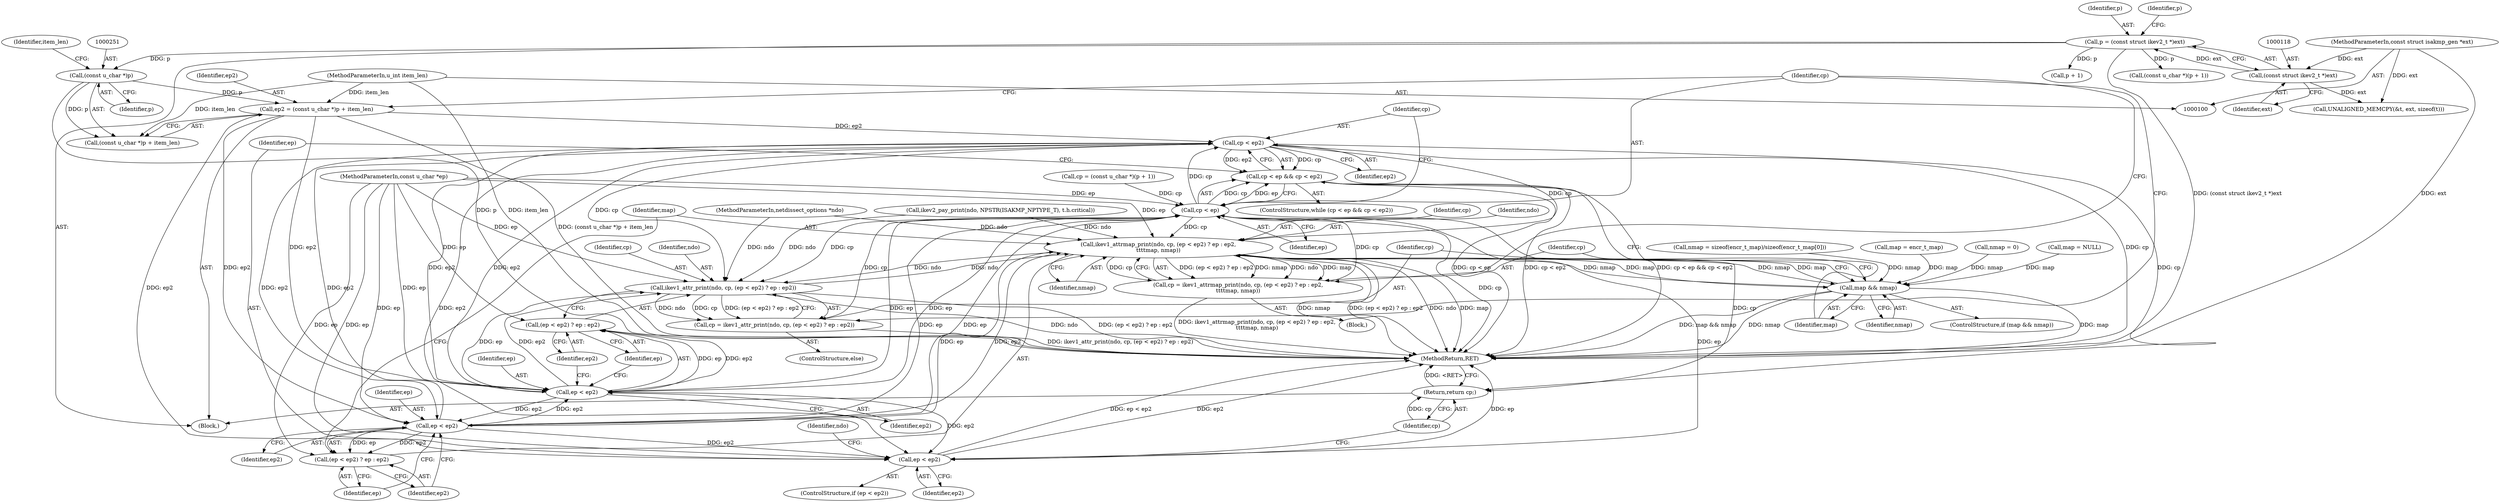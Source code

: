 digraph "0_tcpdump_e0a5a02b0fc1900a69d6c37ed0aab36fb8494e6d_3@pointer" {
"1000247" [label="(Call,ep2 = (const u_char *)p + item_len)"];
"1000250" [label="(Call,(const u_char *)p)"];
"1000115" [label="(Call,p = (const struct ikev2_t *)ext)"];
"1000117" [label="(Call,(const struct ikev2_t *)ext)"];
"1000103" [label="(MethodParameterIn,const struct isakmp_gen *ext)"];
"1000104" [label="(MethodParameterIn,u_int item_len)"];
"1000259" [label="(Call,cp < ep2)"];
"1000255" [label="(Call,cp < ep && cp < ep2)"];
"1000270" [label="(Call,ikev1_attrmap_print(ndo, cp, (ep < ep2) ? ep : ep2,\n\t\t\t\tmap, nmap))"];
"1000264" [label="(Call,map && nmap)"];
"1000268" [label="(Call,cp = ikev1_attrmap_print(ndo, cp, (ep < ep2) ? ep : ep2,\n\t\t\t\tmap, nmap))"];
"1000256" [label="(Call,cp < ep)"];
"1000274" [label="(Call,ep < ep2)"];
"1000273" [label="(Call,(ep < ep2) ? ep : ep2)"];
"1000288" [label="(Call,ep < ep2)"];
"1000284" [label="(Call,ikev1_attr_print(ndo, cp, (ep < ep2) ? ep : ep2))"];
"1000282" [label="(Call,cp = ikev1_attr_print(ndo, cp, (ep < ep2) ? ep : ep2))"];
"1000287" [label="(Call,(ep < ep2) ? ep : ep2)"];
"1000294" [label="(Call,ep < ep2)"];
"1000301" [label="(Return,return cp;)"];
"1000281" [label="(ControlStructure,else)"];
"1000123" [label="(Call,UNALIGNED_MEMCPY(&t, ext, sizeof(t)))"];
"1000258" [label="(Identifier,ep)"];
"1000292" [label="(Identifier,ep2)"];
"1000273" [label="(Call,(ep < ep2) ? ep : ep2)"];
"1000248" [label="(Identifier,ep2)"];
"1000254" [label="(ControlStructure,while (cp < ep && cp < ep2))"];
"1000263" [label="(ControlStructure,if (map && nmap))"];
"1000269" [label="(Identifier,cp)"];
"1000116" [label="(Identifier,p)"];
"1000301" [label="(Return,return cp;)"];
"1000282" [label="(Call,cp = ikev1_attr_print(ndo, cp, (ep < ep2) ? ep : ep2))"];
"1000240" [label="(Call,cp = (const u_char *)(p + 1))"];
"1000252" [label="(Identifier,p)"];
"1000255" [label="(Call,cp < ep && cp < ep2)"];
"1000144" [label="(Call,map = NULL)"];
"1000129" [label="(Call,ikev2_pay_print(ndo, NPSTR(ISAKMP_NPTYPE_T), t.h.critical))"];
"1000266" [label="(Identifier,nmap)"];
"1000286" [label="(Identifier,cp)"];
"1000291" [label="(Identifier,ep)"];
"1000285" [label="(Identifier,ndo)"];
"1000272" [label="(Identifier,cp)"];
"1000101" [label="(MethodParameterIn,netdissect_options *ndo)"];
"1000261" [label="(Identifier,ep2)"];
"1000105" [label="(MethodParameterIn,const u_char *ep)"];
"1000295" [label="(Identifier,ep)"];
"1000289" [label="(Identifier,ep)"];
"1000257" [label="(Identifier,cp)"];
"1000302" [label="(Identifier,cp)"];
"1000293" [label="(ControlStructure,if (ep < ep2))"];
"1000249" [label="(Call,(const u_char *)p + item_len)"];
"1000115" [label="(Call,p = (const struct ikev2_t *)ext)"];
"1000274" [label="(Call,ep < ep2)"];
"1000117" [label="(Call,(const struct ikev2_t *)ext)"];
"1000119" [label="(Identifier,ext)"];
"1000270" [label="(Call,ikev1_attrmap_print(ndo, cp, (ep < ep2) ? ep : ep2,\n\t\t\t\tmap, nmap))"];
"1000299" [label="(Identifier,ndo)"];
"1000276" [label="(Identifier,ep2)"];
"1000283" [label="(Identifier,cp)"];
"1000287" [label="(Call,(ep < ep2) ? ep : ep2)"];
"1000294" [label="(Call,ep < ep2)"];
"1000271" [label="(Identifier,ndo)"];
"1000264" [label="(Call,map && nmap)"];
"1000290" [label="(Identifier,ep2)"];
"1000275" [label="(Identifier,ep)"];
"1000104" [label="(MethodParameterIn,u_int item_len)"];
"1000278" [label="(Identifier,ep2)"];
"1000164" [label="(Call,nmap = sizeof(encr_t_map)/sizeof(encr_t_map[0]))"];
"1000256" [label="(Call,cp < ep)"];
"1000247" [label="(Call,ep2 = (const u_char *)p + item_len)"];
"1000267" [label="(Block,)"];
"1000259" [label="(Call,cp < ep2)"];
"1000161" [label="(Call,map = encr_t_map)"];
"1000250" [label="(Call,(const u_char *)p)"];
"1000122" [label="(Identifier,p)"];
"1000106" [label="(Block,)"];
"1000253" [label="(Identifier,item_len)"];
"1000288" [label="(Call,ep < ep2)"];
"1000279" [label="(Identifier,map)"];
"1000268" [label="(Call,cp = ikev1_attrmap_print(ndo, cp, (ep < ep2) ? ep : ep2,\n\t\t\t\tmap, nmap))"];
"1000280" [label="(Identifier,nmap)"];
"1000296" [label="(Identifier,ep2)"];
"1000265" [label="(Identifier,map)"];
"1000147" [label="(Call,nmap = 0)"];
"1000103" [label="(MethodParameterIn,const struct isakmp_gen *ext)"];
"1000284" [label="(Call,ikev1_attr_print(ndo, cp, (ep < ep2) ? ep : ep2))"];
"1000242" [label="(Call,(const u_char *)(p + 1))"];
"1000313" [label="(MethodReturn,RET)"];
"1000260" [label="(Identifier,cp)"];
"1000244" [label="(Call,p + 1)"];
"1000277" [label="(Identifier,ep)"];
"1000247" -> "1000106"  [label="AST: "];
"1000247" -> "1000249"  [label="CFG: "];
"1000248" -> "1000247"  [label="AST: "];
"1000249" -> "1000247"  [label="AST: "];
"1000257" -> "1000247"  [label="CFG: "];
"1000247" -> "1000313"  [label="DDG: (const u_char *)p + item_len"];
"1000250" -> "1000247"  [label="DDG: p"];
"1000104" -> "1000247"  [label="DDG: item_len"];
"1000247" -> "1000259"  [label="DDG: ep2"];
"1000247" -> "1000274"  [label="DDG: ep2"];
"1000247" -> "1000288"  [label="DDG: ep2"];
"1000247" -> "1000294"  [label="DDG: ep2"];
"1000250" -> "1000249"  [label="AST: "];
"1000250" -> "1000252"  [label="CFG: "];
"1000251" -> "1000250"  [label="AST: "];
"1000252" -> "1000250"  [label="AST: "];
"1000253" -> "1000250"  [label="CFG: "];
"1000250" -> "1000313"  [label="DDG: p"];
"1000250" -> "1000249"  [label="DDG: p"];
"1000115" -> "1000250"  [label="DDG: p"];
"1000115" -> "1000106"  [label="AST: "];
"1000115" -> "1000117"  [label="CFG: "];
"1000116" -> "1000115"  [label="AST: "];
"1000117" -> "1000115"  [label="AST: "];
"1000122" -> "1000115"  [label="CFG: "];
"1000115" -> "1000313"  [label="DDG: (const struct ikev2_t *)ext"];
"1000117" -> "1000115"  [label="DDG: ext"];
"1000115" -> "1000242"  [label="DDG: p"];
"1000115" -> "1000244"  [label="DDG: p"];
"1000117" -> "1000119"  [label="CFG: "];
"1000118" -> "1000117"  [label="AST: "];
"1000119" -> "1000117"  [label="AST: "];
"1000103" -> "1000117"  [label="DDG: ext"];
"1000117" -> "1000123"  [label="DDG: ext"];
"1000103" -> "1000100"  [label="AST: "];
"1000103" -> "1000313"  [label="DDG: ext"];
"1000103" -> "1000123"  [label="DDG: ext"];
"1000104" -> "1000100"  [label="AST: "];
"1000104" -> "1000313"  [label="DDG: item_len"];
"1000104" -> "1000249"  [label="DDG: item_len"];
"1000259" -> "1000255"  [label="AST: "];
"1000259" -> "1000261"  [label="CFG: "];
"1000260" -> "1000259"  [label="AST: "];
"1000261" -> "1000259"  [label="AST: "];
"1000255" -> "1000259"  [label="CFG: "];
"1000259" -> "1000313"  [label="DDG: cp"];
"1000259" -> "1000255"  [label="DDG: cp"];
"1000259" -> "1000255"  [label="DDG: ep2"];
"1000256" -> "1000259"  [label="DDG: cp"];
"1000288" -> "1000259"  [label="DDG: ep2"];
"1000274" -> "1000259"  [label="DDG: ep2"];
"1000259" -> "1000270"  [label="DDG: cp"];
"1000259" -> "1000274"  [label="DDG: ep2"];
"1000259" -> "1000284"  [label="DDG: cp"];
"1000259" -> "1000288"  [label="DDG: ep2"];
"1000259" -> "1000294"  [label="DDG: ep2"];
"1000259" -> "1000301"  [label="DDG: cp"];
"1000255" -> "1000254"  [label="AST: "];
"1000255" -> "1000256"  [label="CFG: "];
"1000256" -> "1000255"  [label="AST: "];
"1000265" -> "1000255"  [label="CFG: "];
"1000295" -> "1000255"  [label="CFG: "];
"1000255" -> "1000313"  [label="DDG: cp < ep2"];
"1000255" -> "1000313"  [label="DDG: cp < ep && cp < ep2"];
"1000255" -> "1000313"  [label="DDG: cp < ep"];
"1000256" -> "1000255"  [label="DDG: cp"];
"1000256" -> "1000255"  [label="DDG: ep"];
"1000270" -> "1000268"  [label="AST: "];
"1000270" -> "1000280"  [label="CFG: "];
"1000271" -> "1000270"  [label="AST: "];
"1000272" -> "1000270"  [label="AST: "];
"1000273" -> "1000270"  [label="AST: "];
"1000279" -> "1000270"  [label="AST: "];
"1000280" -> "1000270"  [label="AST: "];
"1000268" -> "1000270"  [label="CFG: "];
"1000270" -> "1000313"  [label="DDG: nmap"];
"1000270" -> "1000313"  [label="DDG: (ep < ep2) ? ep : ep2"];
"1000270" -> "1000313"  [label="DDG: ndo"];
"1000270" -> "1000313"  [label="DDG: map"];
"1000270" -> "1000264"  [label="DDG: map"];
"1000270" -> "1000264"  [label="DDG: nmap"];
"1000270" -> "1000268"  [label="DDG: (ep < ep2) ? ep : ep2"];
"1000270" -> "1000268"  [label="DDG: nmap"];
"1000270" -> "1000268"  [label="DDG: ndo"];
"1000270" -> "1000268"  [label="DDG: map"];
"1000270" -> "1000268"  [label="DDG: cp"];
"1000129" -> "1000270"  [label="DDG: ndo"];
"1000284" -> "1000270"  [label="DDG: ndo"];
"1000101" -> "1000270"  [label="DDG: ndo"];
"1000256" -> "1000270"  [label="DDG: cp"];
"1000274" -> "1000270"  [label="DDG: ep"];
"1000274" -> "1000270"  [label="DDG: ep2"];
"1000105" -> "1000270"  [label="DDG: ep"];
"1000264" -> "1000270"  [label="DDG: map"];
"1000264" -> "1000270"  [label="DDG: nmap"];
"1000270" -> "1000284"  [label="DDG: ndo"];
"1000264" -> "1000263"  [label="AST: "];
"1000264" -> "1000265"  [label="CFG: "];
"1000264" -> "1000266"  [label="CFG: "];
"1000265" -> "1000264"  [label="AST: "];
"1000266" -> "1000264"  [label="AST: "];
"1000269" -> "1000264"  [label="CFG: "];
"1000283" -> "1000264"  [label="CFG: "];
"1000264" -> "1000313"  [label="DDG: map"];
"1000264" -> "1000313"  [label="DDG: map && nmap"];
"1000264" -> "1000313"  [label="DDG: nmap"];
"1000144" -> "1000264"  [label="DDG: map"];
"1000161" -> "1000264"  [label="DDG: map"];
"1000147" -> "1000264"  [label="DDG: nmap"];
"1000164" -> "1000264"  [label="DDG: nmap"];
"1000268" -> "1000267"  [label="AST: "];
"1000269" -> "1000268"  [label="AST: "];
"1000257" -> "1000268"  [label="CFG: "];
"1000268" -> "1000313"  [label="DDG: ikev1_attrmap_print(ndo, cp, (ep < ep2) ? ep : ep2,\n\t\t\t\tmap, nmap)"];
"1000268" -> "1000256"  [label="DDG: cp"];
"1000256" -> "1000258"  [label="CFG: "];
"1000257" -> "1000256"  [label="AST: "];
"1000258" -> "1000256"  [label="AST: "];
"1000260" -> "1000256"  [label="CFG: "];
"1000256" -> "1000313"  [label="DDG: cp"];
"1000282" -> "1000256"  [label="DDG: cp"];
"1000240" -> "1000256"  [label="DDG: cp"];
"1000105" -> "1000256"  [label="DDG: ep"];
"1000288" -> "1000256"  [label="DDG: ep"];
"1000274" -> "1000256"  [label="DDG: ep"];
"1000256" -> "1000274"  [label="DDG: ep"];
"1000256" -> "1000284"  [label="DDG: cp"];
"1000256" -> "1000288"  [label="DDG: ep"];
"1000256" -> "1000294"  [label="DDG: ep"];
"1000256" -> "1000301"  [label="DDG: cp"];
"1000274" -> "1000273"  [label="AST: "];
"1000274" -> "1000276"  [label="CFG: "];
"1000275" -> "1000274"  [label="AST: "];
"1000276" -> "1000274"  [label="AST: "];
"1000277" -> "1000274"  [label="CFG: "];
"1000278" -> "1000274"  [label="CFG: "];
"1000105" -> "1000274"  [label="DDG: ep"];
"1000288" -> "1000274"  [label="DDG: ep2"];
"1000274" -> "1000273"  [label="DDG: ep"];
"1000274" -> "1000273"  [label="DDG: ep2"];
"1000274" -> "1000288"  [label="DDG: ep2"];
"1000274" -> "1000294"  [label="DDG: ep2"];
"1000273" -> "1000277"  [label="CFG: "];
"1000273" -> "1000278"  [label="CFG: "];
"1000277" -> "1000273"  [label="AST: "];
"1000278" -> "1000273"  [label="AST: "];
"1000279" -> "1000273"  [label="CFG: "];
"1000105" -> "1000273"  [label="DDG: ep"];
"1000288" -> "1000287"  [label="AST: "];
"1000288" -> "1000290"  [label="CFG: "];
"1000289" -> "1000288"  [label="AST: "];
"1000290" -> "1000288"  [label="AST: "];
"1000291" -> "1000288"  [label="CFG: "];
"1000292" -> "1000288"  [label="CFG: "];
"1000288" -> "1000284"  [label="DDG: ep"];
"1000288" -> "1000284"  [label="DDG: ep2"];
"1000105" -> "1000288"  [label="DDG: ep"];
"1000288" -> "1000287"  [label="DDG: ep"];
"1000288" -> "1000287"  [label="DDG: ep2"];
"1000288" -> "1000294"  [label="DDG: ep2"];
"1000284" -> "1000282"  [label="AST: "];
"1000284" -> "1000287"  [label="CFG: "];
"1000285" -> "1000284"  [label="AST: "];
"1000286" -> "1000284"  [label="AST: "];
"1000287" -> "1000284"  [label="AST: "];
"1000282" -> "1000284"  [label="CFG: "];
"1000284" -> "1000313"  [label="DDG: ndo"];
"1000284" -> "1000313"  [label="DDG: (ep < ep2) ? ep : ep2"];
"1000284" -> "1000282"  [label="DDG: ndo"];
"1000284" -> "1000282"  [label="DDG: cp"];
"1000284" -> "1000282"  [label="DDG: (ep < ep2) ? ep : ep2"];
"1000129" -> "1000284"  [label="DDG: ndo"];
"1000101" -> "1000284"  [label="DDG: ndo"];
"1000105" -> "1000284"  [label="DDG: ep"];
"1000282" -> "1000281"  [label="AST: "];
"1000283" -> "1000282"  [label="AST: "];
"1000257" -> "1000282"  [label="CFG: "];
"1000282" -> "1000313"  [label="DDG: ikev1_attr_print(ndo, cp, (ep < ep2) ? ep : ep2)"];
"1000287" -> "1000291"  [label="CFG: "];
"1000287" -> "1000292"  [label="CFG: "];
"1000291" -> "1000287"  [label="AST: "];
"1000292" -> "1000287"  [label="AST: "];
"1000105" -> "1000287"  [label="DDG: ep"];
"1000294" -> "1000293"  [label="AST: "];
"1000294" -> "1000296"  [label="CFG: "];
"1000295" -> "1000294"  [label="AST: "];
"1000296" -> "1000294"  [label="AST: "];
"1000299" -> "1000294"  [label="CFG: "];
"1000302" -> "1000294"  [label="CFG: "];
"1000294" -> "1000313"  [label="DDG: ep < ep2"];
"1000294" -> "1000313"  [label="DDG: ep2"];
"1000294" -> "1000313"  [label="DDG: ep"];
"1000105" -> "1000294"  [label="DDG: ep"];
"1000301" -> "1000106"  [label="AST: "];
"1000301" -> "1000302"  [label="CFG: "];
"1000302" -> "1000301"  [label="AST: "];
"1000313" -> "1000301"  [label="CFG: "];
"1000301" -> "1000313"  [label="DDG: <RET>"];
"1000302" -> "1000301"  [label="DDG: cp"];
}
